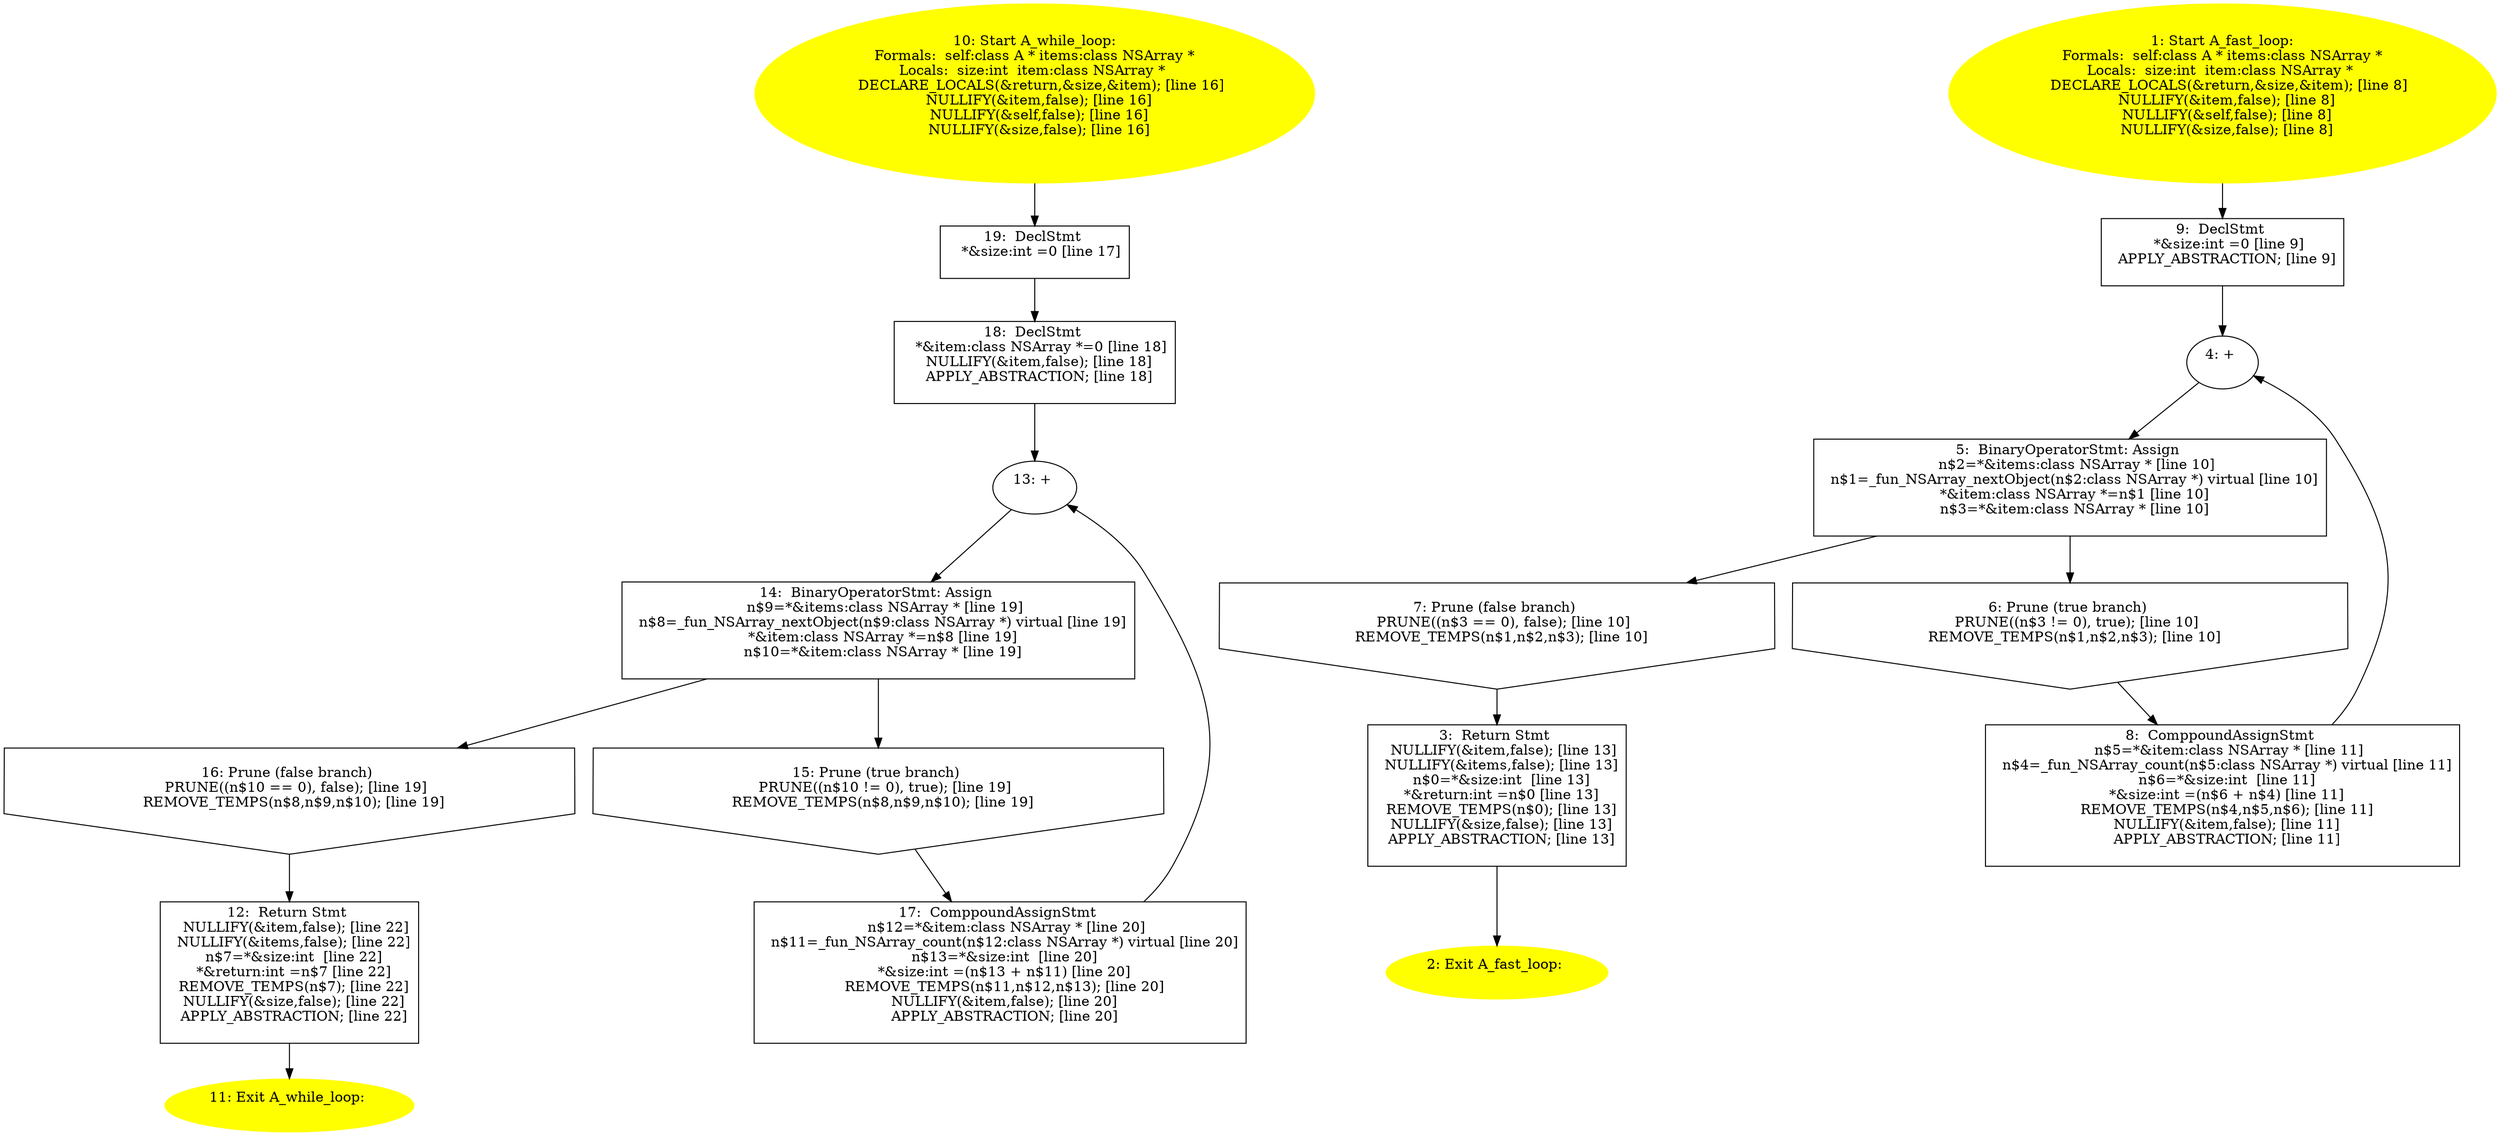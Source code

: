 digraph iCFG {
19 [label="19:  DeclStmt \n   *&size:int =0 [line 17]\n " shape="box"]
	

	 19 -> 18 ;
18 [label="18:  DeclStmt \n   *&item:class NSArray *=0 [line 18]\n  NULLIFY(&item,false); [line 18]\n  APPLY_ABSTRACTION; [line 18]\n " shape="box"]
	

	 18 -> 13 ;
17 [label="17:  ComppoundAssignStmt \n   n$12=*&item:class NSArray * [line 20]\n  n$11=_fun_NSArray_count(n$12:class NSArray *) virtual [line 20]\n  n$13=*&size:int  [line 20]\n  *&size:int =(n$13 + n$11) [line 20]\n  REMOVE_TEMPS(n$11,n$12,n$13); [line 20]\n  NULLIFY(&item,false); [line 20]\n  APPLY_ABSTRACTION; [line 20]\n " shape="box"]
	

	 17 -> 13 ;
16 [label="16: Prune (false branch) \n   PRUNE((n$10 == 0), false); [line 19]\n  REMOVE_TEMPS(n$8,n$9,n$10); [line 19]\n " shape="invhouse"]
	

	 16 -> 12 ;
15 [label="15: Prune (true branch) \n   PRUNE((n$10 != 0), true); [line 19]\n  REMOVE_TEMPS(n$8,n$9,n$10); [line 19]\n " shape="invhouse"]
	

	 15 -> 17 ;
14 [label="14:  BinaryOperatorStmt: Assign \n   n$9=*&items:class NSArray * [line 19]\n  n$8=_fun_NSArray_nextObject(n$9:class NSArray *) virtual [line 19]\n  *&item:class NSArray *=n$8 [line 19]\n  n$10=*&item:class NSArray * [line 19]\n " shape="box"]
	

	 14 -> 15 ;
	 14 -> 16 ;
13 [label="13: + \n  " ]
	

	 13 -> 14 ;
12 [label="12:  Return Stmt \n   NULLIFY(&item,false); [line 22]\n  NULLIFY(&items,false); [line 22]\n  n$7=*&size:int  [line 22]\n  *&return:int =n$7 [line 22]\n  REMOVE_TEMPS(n$7); [line 22]\n  NULLIFY(&size,false); [line 22]\n  APPLY_ABSTRACTION; [line 22]\n " shape="box"]
	

	 12 -> 11 ;
11 [label="11: Exit A_while_loop: \n  " color=yellow style=filled]
	

10 [label="10: Start A_while_loop:\nFormals:  self:class A * items:class NSArray *\nLocals:  size:int  item:class NSArray * \n   DECLARE_LOCALS(&return,&size,&item); [line 16]\n  NULLIFY(&item,false); [line 16]\n  NULLIFY(&self,false); [line 16]\n  NULLIFY(&size,false); [line 16]\n " color=yellow style=filled]
	

	 10 -> 19 ;
9 [label="9:  DeclStmt \n   *&size:int =0 [line 9]\n  APPLY_ABSTRACTION; [line 9]\n " shape="box"]
	

	 9 -> 4 ;
8 [label="8:  ComppoundAssignStmt \n   n$5=*&item:class NSArray * [line 11]\n  n$4=_fun_NSArray_count(n$5:class NSArray *) virtual [line 11]\n  n$6=*&size:int  [line 11]\n  *&size:int =(n$6 + n$4) [line 11]\n  REMOVE_TEMPS(n$4,n$5,n$6); [line 11]\n  NULLIFY(&item,false); [line 11]\n  APPLY_ABSTRACTION; [line 11]\n " shape="box"]
	

	 8 -> 4 ;
7 [label="7: Prune (false branch) \n   PRUNE((n$3 == 0), false); [line 10]\n  REMOVE_TEMPS(n$1,n$2,n$3); [line 10]\n " shape="invhouse"]
	

	 7 -> 3 ;
6 [label="6: Prune (true branch) \n   PRUNE((n$3 != 0), true); [line 10]\n  REMOVE_TEMPS(n$1,n$2,n$3); [line 10]\n " shape="invhouse"]
	

	 6 -> 8 ;
5 [label="5:  BinaryOperatorStmt: Assign \n   n$2=*&items:class NSArray * [line 10]\n  n$1=_fun_NSArray_nextObject(n$2:class NSArray *) virtual [line 10]\n  *&item:class NSArray *=n$1 [line 10]\n  n$3=*&item:class NSArray * [line 10]\n " shape="box"]
	

	 5 -> 6 ;
	 5 -> 7 ;
4 [label="4: + \n  " ]
	

	 4 -> 5 ;
3 [label="3:  Return Stmt \n   NULLIFY(&item,false); [line 13]\n  NULLIFY(&items,false); [line 13]\n  n$0=*&size:int  [line 13]\n  *&return:int =n$0 [line 13]\n  REMOVE_TEMPS(n$0); [line 13]\n  NULLIFY(&size,false); [line 13]\n  APPLY_ABSTRACTION; [line 13]\n " shape="box"]
	

	 3 -> 2 ;
2 [label="2: Exit A_fast_loop: \n  " color=yellow style=filled]
	

1 [label="1: Start A_fast_loop:\nFormals:  self:class A * items:class NSArray *\nLocals:  size:int  item:class NSArray * \n   DECLARE_LOCALS(&return,&size,&item); [line 8]\n  NULLIFY(&item,false); [line 8]\n  NULLIFY(&self,false); [line 8]\n  NULLIFY(&size,false); [line 8]\n " color=yellow style=filled]
	

	 1 -> 9 ;
}
